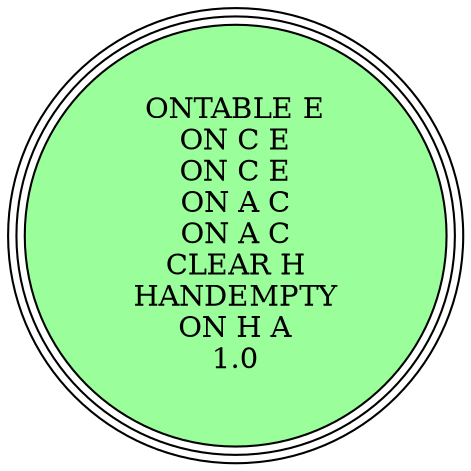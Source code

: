 digraph {
"ONTABLE E\nON C E\nON C E\nON A C\nON A C\nCLEAR H\nHANDEMPTY\nON H A\n1.0\n" [shape=circle, style=filled, fillcolor=palegreen1, peripheries=3];
"ONTABLE E\nON C E\nON C E\nON A C\nON A C\nCLEAR H\nHANDEMPTY\nON H A\n1.0\n" [shape=circle, style=filled, fillcolor=palegreen1, peripheries=3];
}
